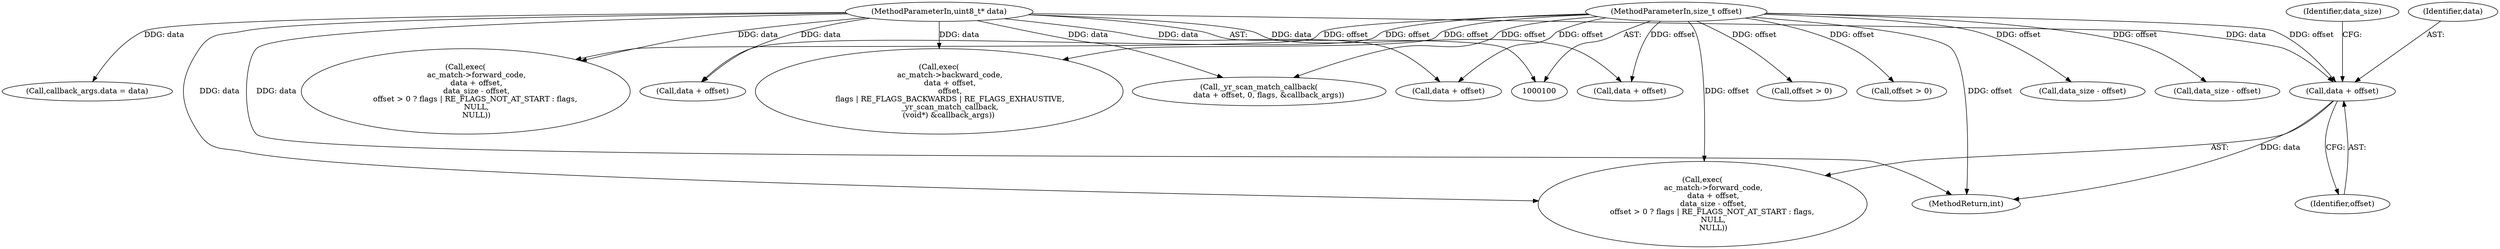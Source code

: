 digraph "0_yara_83d799804648c2a0895d40a19835d9b757c6fa4e_2@pointer" {
"1000172" [label="(Call,data + offset)"];
"1000103" [label="(MethodParameterIn,uint8_t* data)"];
"1000106" [label="(MethodParameterIn,size_t offset)"];
"1000208" [label="(Call,data + offset)"];
"1000176" [label="(Identifier,data_size)"];
"1000168" [label="(Call,exec(\n         ac_match->forward_code,\n         data + offset,\n         data_size - offset,\n        offset > 0 ? flags | RE_FLAGS_NOT_AT_START : flags,\n         NULL,\n         NULL))"];
"1000307" [label="(Call,data + offset)"];
"1000215" [label="(Call,offset > 0)"];
"1000211" [label="(Call,data_size - offset)"];
"1000266" [label="(Call,callback_args.data = data)"];
"1000349" [label="(MethodReturn,int)"];
"1000174" [label="(Identifier,offset)"];
"1000103" [label="(MethodParameterIn,uint8_t* data)"];
"1000339" [label="(Call,_yr_scan_match_callback(\n        data + offset, 0, flags, &callback_args))"];
"1000172" [label="(Call,data + offset)"];
"1000175" [label="(Call,data_size - offset)"];
"1000106" [label="(MethodParameterIn,size_t offset)"];
"1000204" [label="(Call,exec(\n         ac_match->forward_code,\n         data + offset,\n         data_size - offset,\n        offset > 0 ? flags | RE_FLAGS_NOT_AT_START : flags,\n         NULL,\n         NULL))"];
"1000179" [label="(Call,offset > 0)"];
"1000173" [label="(Identifier,data)"];
"1000340" [label="(Call,data + offset)"];
"1000303" [label="(Call,exec(\n         ac_match->backward_code,\n         data + offset,\n         offset,\n         flags | RE_FLAGS_BACKWARDS | RE_FLAGS_EXHAUSTIVE,\n         _yr_scan_match_callback,\n        (void*) &callback_args))"];
"1000172" -> "1000168"  [label="AST: "];
"1000172" -> "1000174"  [label="CFG: "];
"1000173" -> "1000172"  [label="AST: "];
"1000174" -> "1000172"  [label="AST: "];
"1000176" -> "1000172"  [label="CFG: "];
"1000172" -> "1000349"  [label="DDG: data"];
"1000103" -> "1000172"  [label="DDG: data"];
"1000106" -> "1000172"  [label="DDG: offset"];
"1000103" -> "1000100"  [label="AST: "];
"1000103" -> "1000349"  [label="DDG: data"];
"1000103" -> "1000168"  [label="DDG: data"];
"1000103" -> "1000204"  [label="DDG: data"];
"1000103" -> "1000208"  [label="DDG: data"];
"1000103" -> "1000266"  [label="DDG: data"];
"1000103" -> "1000303"  [label="DDG: data"];
"1000103" -> "1000307"  [label="DDG: data"];
"1000103" -> "1000339"  [label="DDG: data"];
"1000103" -> "1000340"  [label="DDG: data"];
"1000106" -> "1000100"  [label="AST: "];
"1000106" -> "1000349"  [label="DDG: offset"];
"1000106" -> "1000168"  [label="DDG: offset"];
"1000106" -> "1000175"  [label="DDG: offset"];
"1000106" -> "1000179"  [label="DDG: offset"];
"1000106" -> "1000204"  [label="DDG: offset"];
"1000106" -> "1000208"  [label="DDG: offset"];
"1000106" -> "1000211"  [label="DDG: offset"];
"1000106" -> "1000215"  [label="DDG: offset"];
"1000106" -> "1000303"  [label="DDG: offset"];
"1000106" -> "1000307"  [label="DDG: offset"];
"1000106" -> "1000339"  [label="DDG: offset"];
"1000106" -> "1000340"  [label="DDG: offset"];
}
